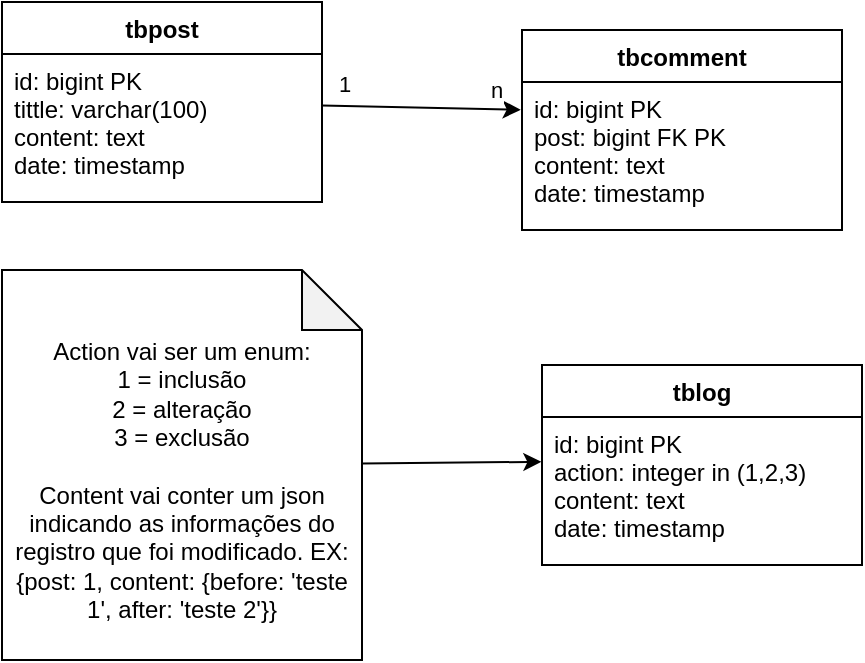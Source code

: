 <mxfile>
    <diagram id="nHp2jco7QKV-GAUc6i1x" name="Page-1">
        <mxGraphModel dx="501" dy="499" grid="1" gridSize="10" guides="1" tooltips="1" connect="1" arrows="1" fold="1" page="1" pageScale="1" pageWidth="850" pageHeight="1100" math="0" shadow="0">
            <root>
                <mxCell id="0"/>
                <mxCell id="1" parent="0"/>
                <mxCell id="10" style="edgeStyle=none;html=1;entryX=-0.004;entryY=0.188;entryDx=0;entryDy=0;entryPerimeter=0;" parent="1" source="2" target="7" edge="1">
                    <mxGeometry relative="1" as="geometry"/>
                </mxCell>
                <mxCell id="11" value="1" style="edgeLabel;html=1;align=center;verticalAlign=middle;resizable=0;points=[];" parent="10" vertex="1" connectable="0">
                    <mxGeometry x="-0.774" relative="1" as="geometry">
                        <mxPoint y="-11" as="offset"/>
                    </mxGeometry>
                </mxCell>
                <mxCell id="12" value="n" style="edgeLabel;html=1;align=center;verticalAlign=middle;resizable=0;points=[];" parent="10" vertex="1" connectable="0">
                    <mxGeometry x="0.739" y="-1" relative="1" as="geometry">
                        <mxPoint y="-11" as="offset"/>
                    </mxGeometry>
                </mxCell>
                <mxCell id="2" value="tbpost" style="swimlane;fontStyle=1;align=center;verticalAlign=top;childLayout=stackLayout;horizontal=1;startSize=26;horizontalStack=0;resizeParent=1;resizeParentMax=0;resizeLast=0;collapsible=1;marginBottom=0;" parent="1" vertex="1">
                    <mxGeometry x="180" y="276" width="160" height="100" as="geometry"/>
                </mxCell>
                <mxCell id="3" value="id: bigint PK&#10;tittle: varchar(100)&#10;content: text&#10;date: timestamp" style="text;strokeColor=none;fillColor=none;align=left;verticalAlign=top;spacingLeft=4;spacingRight=4;overflow=hidden;rotatable=0;points=[[0,0.5],[1,0.5]];portConstraint=eastwest;" parent="2" vertex="1">
                    <mxGeometry y="26" width="160" height="74" as="geometry"/>
                </mxCell>
                <mxCell id="6" value="tbcomment" style="swimlane;fontStyle=1;align=center;verticalAlign=top;childLayout=stackLayout;horizontal=1;startSize=26;horizontalStack=0;resizeParent=1;resizeParentMax=0;resizeLast=0;collapsible=1;marginBottom=0;" parent="1" vertex="1">
                    <mxGeometry x="440" y="290" width="160" height="100" as="geometry"/>
                </mxCell>
                <mxCell id="7" value="id: bigint PK&#10;post: bigint FK PK&#10;content: text&#10;date: timestamp" style="text;strokeColor=none;fillColor=none;align=left;verticalAlign=top;spacingLeft=4;spacingRight=4;overflow=hidden;rotatable=0;points=[[0,0.5],[1,0.5]];portConstraint=eastwest;" parent="6" vertex="1">
                    <mxGeometry y="26" width="160" height="74" as="geometry"/>
                </mxCell>
                <mxCell id="13" value="tblog" style="swimlane;fontStyle=1;align=center;verticalAlign=top;childLayout=stackLayout;horizontal=1;startSize=26;horizontalStack=0;resizeParent=1;resizeParentMax=0;resizeLast=0;collapsible=1;marginBottom=0;" parent="1" vertex="1">
                    <mxGeometry x="450" y="457.5" width="160" height="100" as="geometry"/>
                </mxCell>
                <mxCell id="14" value="id: bigint PK&#10;action: integer in (1,2,3)&#10;content: text&#10;date: timestamp" style="text;strokeColor=none;fillColor=none;align=left;verticalAlign=top;spacingLeft=4;spacingRight=4;overflow=hidden;rotatable=0;points=[[0,0.5],[1,0.5]];portConstraint=eastwest;" parent="13" vertex="1">
                    <mxGeometry y="26" width="160" height="74" as="geometry"/>
                </mxCell>
                <mxCell id="18" style="edgeStyle=none;html=1;entryX=-0.002;entryY=0.303;entryDx=0;entryDy=0;entryPerimeter=0;" parent="1" source="17" target="14" edge="1">
                    <mxGeometry relative="1" as="geometry"/>
                </mxCell>
                <mxCell id="17" value="&lt;br&gt;Action vai ser um enum:&lt;br&gt;1 = inclusão&lt;br&gt;2 = alteração&lt;br&gt;3 = exclusão&lt;br&gt;&lt;br&gt;Content vai conter um json indicando as informações do registro que foi modificado. EX: {post: 1, content: {before: 'teste 1', after: 'teste 2'}}" style="shape=note;whiteSpace=wrap;html=1;backgroundOutline=1;darkOpacity=0.05;" parent="1" vertex="1">
                    <mxGeometry x="180" y="410" width="180" height="195" as="geometry"/>
                </mxCell>
            </root>
        </mxGraphModel>
    </diagram>
</mxfile>